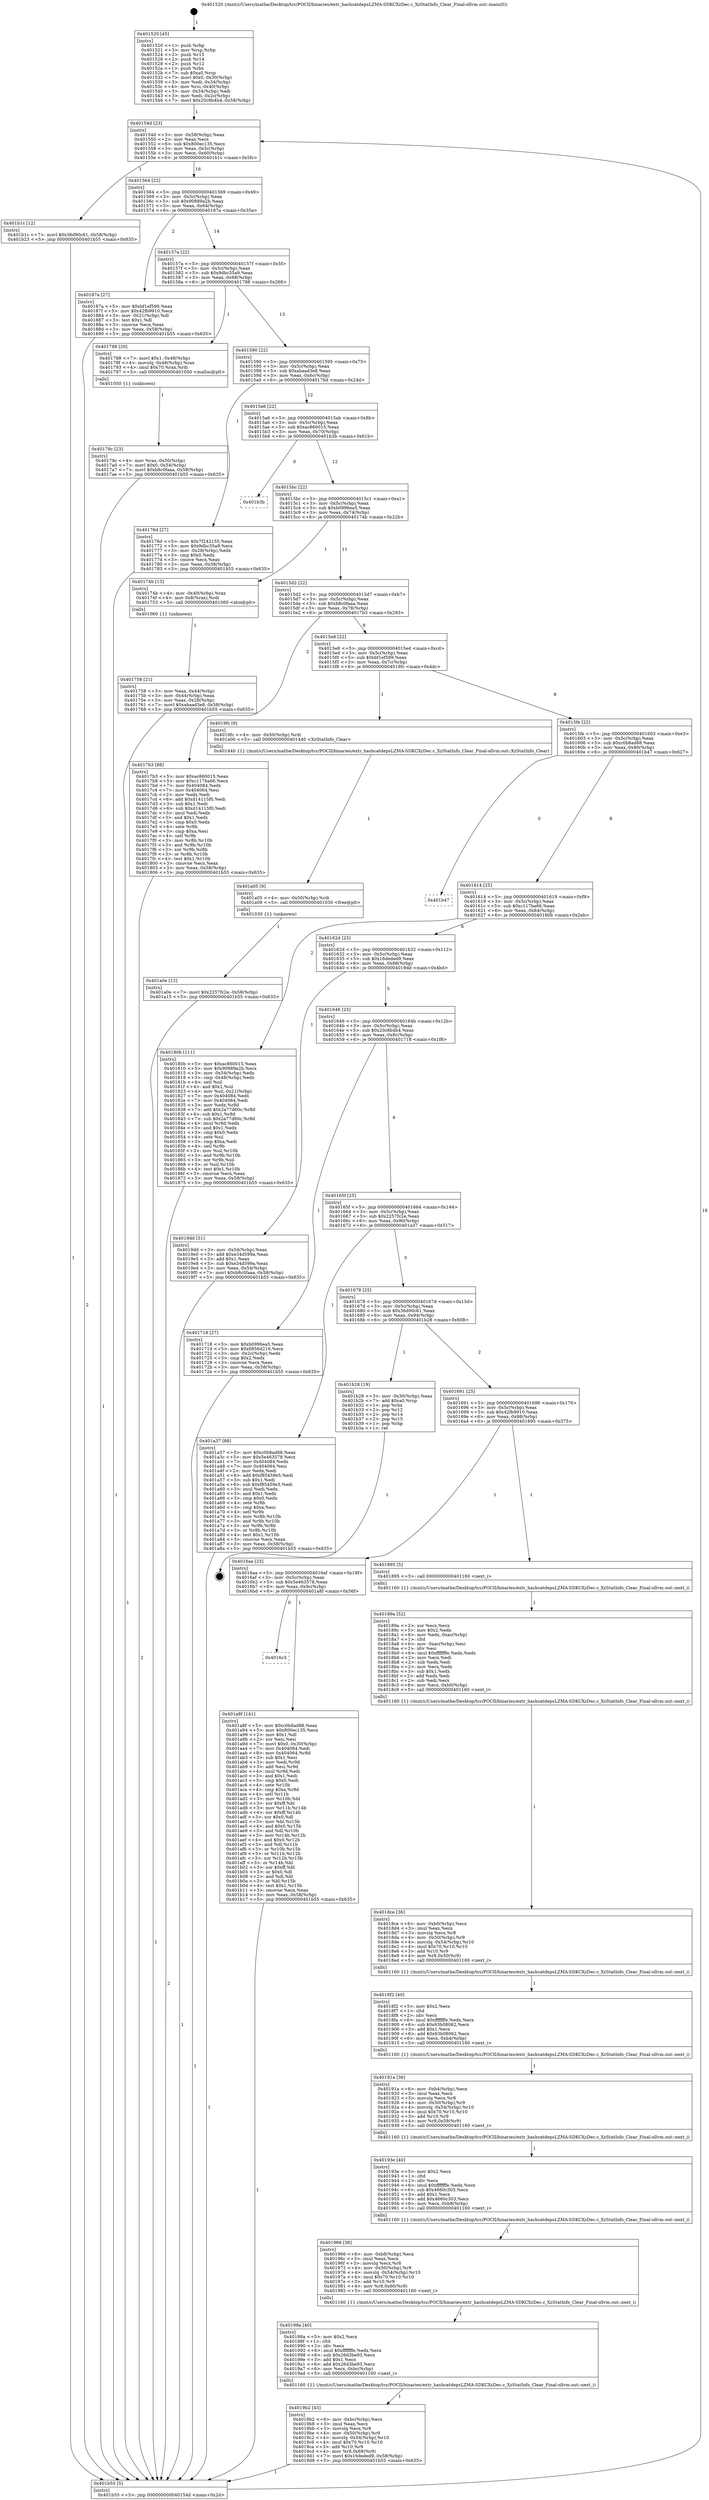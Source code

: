 digraph "0x401520" {
  label = "0x401520 (/mnt/c/Users/mathe/Desktop/tcc/POCII/binaries/extr_hashcatdepsLZMA-SDKCXzDec.c_XzStatInfo_Clear_Final-ollvm.out::main(0))"
  labelloc = "t"
  node[shape=record]

  Entry [label="",width=0.3,height=0.3,shape=circle,fillcolor=black,style=filled]
  "0x40154d" [label="{
     0x40154d [23]\l
     | [instrs]\l
     &nbsp;&nbsp;0x40154d \<+3\>: mov -0x58(%rbp),%eax\l
     &nbsp;&nbsp;0x401550 \<+2\>: mov %eax,%ecx\l
     &nbsp;&nbsp;0x401552 \<+6\>: sub $0x800ec135,%ecx\l
     &nbsp;&nbsp;0x401558 \<+3\>: mov %eax,-0x5c(%rbp)\l
     &nbsp;&nbsp;0x40155b \<+3\>: mov %ecx,-0x60(%rbp)\l
     &nbsp;&nbsp;0x40155e \<+6\>: je 0000000000401b1c \<main+0x5fc\>\l
  }"]
  "0x401b1c" [label="{
     0x401b1c [12]\l
     | [instrs]\l
     &nbsp;&nbsp;0x401b1c \<+7\>: movl $0x36d90c61,-0x58(%rbp)\l
     &nbsp;&nbsp;0x401b23 \<+5\>: jmp 0000000000401b55 \<main+0x635\>\l
  }"]
  "0x401564" [label="{
     0x401564 [22]\l
     | [instrs]\l
     &nbsp;&nbsp;0x401564 \<+5\>: jmp 0000000000401569 \<main+0x49\>\l
     &nbsp;&nbsp;0x401569 \<+3\>: mov -0x5c(%rbp),%eax\l
     &nbsp;&nbsp;0x40156c \<+5\>: sub $0x90889a2b,%eax\l
     &nbsp;&nbsp;0x401571 \<+3\>: mov %eax,-0x64(%rbp)\l
     &nbsp;&nbsp;0x401574 \<+6\>: je 000000000040187a \<main+0x35a\>\l
  }"]
  Exit [label="",width=0.3,height=0.3,shape=circle,fillcolor=black,style=filled,peripheries=2]
  "0x40187a" [label="{
     0x40187a [27]\l
     | [instrs]\l
     &nbsp;&nbsp;0x40187a \<+5\>: mov $0xbf1ef599,%eax\l
     &nbsp;&nbsp;0x40187f \<+5\>: mov $0x42fb9910,%ecx\l
     &nbsp;&nbsp;0x401884 \<+3\>: mov -0x21(%rbp),%dl\l
     &nbsp;&nbsp;0x401887 \<+3\>: test $0x1,%dl\l
     &nbsp;&nbsp;0x40188a \<+3\>: cmovne %ecx,%eax\l
     &nbsp;&nbsp;0x40188d \<+3\>: mov %eax,-0x58(%rbp)\l
     &nbsp;&nbsp;0x401890 \<+5\>: jmp 0000000000401b55 \<main+0x635\>\l
  }"]
  "0x40157a" [label="{
     0x40157a [22]\l
     | [instrs]\l
     &nbsp;&nbsp;0x40157a \<+5\>: jmp 000000000040157f \<main+0x5f\>\l
     &nbsp;&nbsp;0x40157f \<+3\>: mov -0x5c(%rbp),%eax\l
     &nbsp;&nbsp;0x401582 \<+5\>: sub $0x9dbc35a9,%eax\l
     &nbsp;&nbsp;0x401587 \<+3\>: mov %eax,-0x68(%rbp)\l
     &nbsp;&nbsp;0x40158a \<+6\>: je 0000000000401788 \<main+0x268\>\l
  }"]
  "0x4016c3" [label="{
     0x4016c3\l
  }", style=dashed]
  "0x401788" [label="{
     0x401788 [20]\l
     | [instrs]\l
     &nbsp;&nbsp;0x401788 \<+7\>: movl $0x1,-0x48(%rbp)\l
     &nbsp;&nbsp;0x40178f \<+4\>: movslq -0x48(%rbp),%rax\l
     &nbsp;&nbsp;0x401793 \<+4\>: imul $0x70,%rax,%rdi\l
     &nbsp;&nbsp;0x401797 \<+5\>: call 0000000000401050 \<malloc@plt\>\l
     | [calls]\l
     &nbsp;&nbsp;0x401050 \{1\} (unknown)\l
  }"]
  "0x401590" [label="{
     0x401590 [22]\l
     | [instrs]\l
     &nbsp;&nbsp;0x401590 \<+5\>: jmp 0000000000401595 \<main+0x75\>\l
     &nbsp;&nbsp;0x401595 \<+3\>: mov -0x5c(%rbp),%eax\l
     &nbsp;&nbsp;0x401598 \<+5\>: sub $0xabaad3e8,%eax\l
     &nbsp;&nbsp;0x40159d \<+3\>: mov %eax,-0x6c(%rbp)\l
     &nbsp;&nbsp;0x4015a0 \<+6\>: je 000000000040176d \<main+0x24d\>\l
  }"]
  "0x401a8f" [label="{
     0x401a8f [141]\l
     | [instrs]\l
     &nbsp;&nbsp;0x401a8f \<+5\>: mov $0xc0b8ad88,%eax\l
     &nbsp;&nbsp;0x401a94 \<+5\>: mov $0x800ec135,%ecx\l
     &nbsp;&nbsp;0x401a99 \<+2\>: mov $0x1,%dl\l
     &nbsp;&nbsp;0x401a9b \<+2\>: xor %esi,%esi\l
     &nbsp;&nbsp;0x401a9d \<+7\>: movl $0x0,-0x30(%rbp)\l
     &nbsp;&nbsp;0x401aa4 \<+7\>: mov 0x404084,%edi\l
     &nbsp;&nbsp;0x401aab \<+8\>: mov 0x404064,%r8d\l
     &nbsp;&nbsp;0x401ab3 \<+3\>: sub $0x1,%esi\l
     &nbsp;&nbsp;0x401ab6 \<+3\>: mov %edi,%r9d\l
     &nbsp;&nbsp;0x401ab9 \<+3\>: add %esi,%r9d\l
     &nbsp;&nbsp;0x401abc \<+4\>: imul %r9d,%edi\l
     &nbsp;&nbsp;0x401ac0 \<+3\>: and $0x1,%edi\l
     &nbsp;&nbsp;0x401ac3 \<+3\>: cmp $0x0,%edi\l
     &nbsp;&nbsp;0x401ac6 \<+4\>: sete %r10b\l
     &nbsp;&nbsp;0x401aca \<+4\>: cmp $0xa,%r8d\l
     &nbsp;&nbsp;0x401ace \<+4\>: setl %r11b\l
     &nbsp;&nbsp;0x401ad2 \<+3\>: mov %r10b,%bl\l
     &nbsp;&nbsp;0x401ad5 \<+3\>: xor $0xff,%bl\l
     &nbsp;&nbsp;0x401ad8 \<+3\>: mov %r11b,%r14b\l
     &nbsp;&nbsp;0x401adb \<+4\>: xor $0xff,%r14b\l
     &nbsp;&nbsp;0x401adf \<+3\>: xor $0x0,%dl\l
     &nbsp;&nbsp;0x401ae2 \<+3\>: mov %bl,%r15b\l
     &nbsp;&nbsp;0x401ae5 \<+4\>: and $0x0,%r15b\l
     &nbsp;&nbsp;0x401ae9 \<+3\>: and %dl,%r10b\l
     &nbsp;&nbsp;0x401aec \<+3\>: mov %r14b,%r12b\l
     &nbsp;&nbsp;0x401aef \<+4\>: and $0x0,%r12b\l
     &nbsp;&nbsp;0x401af3 \<+3\>: and %dl,%r11b\l
     &nbsp;&nbsp;0x401af6 \<+3\>: or %r10b,%r15b\l
     &nbsp;&nbsp;0x401af9 \<+3\>: or %r11b,%r12b\l
     &nbsp;&nbsp;0x401afc \<+3\>: xor %r12b,%r15b\l
     &nbsp;&nbsp;0x401aff \<+3\>: or %r14b,%bl\l
     &nbsp;&nbsp;0x401b02 \<+3\>: xor $0xff,%bl\l
     &nbsp;&nbsp;0x401b05 \<+3\>: or $0x0,%dl\l
     &nbsp;&nbsp;0x401b08 \<+2\>: and %dl,%bl\l
     &nbsp;&nbsp;0x401b0a \<+3\>: or %bl,%r15b\l
     &nbsp;&nbsp;0x401b0d \<+4\>: test $0x1,%r15b\l
     &nbsp;&nbsp;0x401b11 \<+3\>: cmovne %ecx,%eax\l
     &nbsp;&nbsp;0x401b14 \<+3\>: mov %eax,-0x58(%rbp)\l
     &nbsp;&nbsp;0x401b17 \<+5\>: jmp 0000000000401b55 \<main+0x635\>\l
  }"]
  "0x40176d" [label="{
     0x40176d [27]\l
     | [instrs]\l
     &nbsp;&nbsp;0x40176d \<+5\>: mov $0x7f242155,%eax\l
     &nbsp;&nbsp;0x401772 \<+5\>: mov $0x9dbc35a9,%ecx\l
     &nbsp;&nbsp;0x401777 \<+3\>: mov -0x28(%rbp),%edx\l
     &nbsp;&nbsp;0x40177a \<+3\>: cmp $0x0,%edx\l
     &nbsp;&nbsp;0x40177d \<+3\>: cmove %ecx,%eax\l
     &nbsp;&nbsp;0x401780 \<+3\>: mov %eax,-0x58(%rbp)\l
     &nbsp;&nbsp;0x401783 \<+5\>: jmp 0000000000401b55 \<main+0x635\>\l
  }"]
  "0x4015a6" [label="{
     0x4015a6 [22]\l
     | [instrs]\l
     &nbsp;&nbsp;0x4015a6 \<+5\>: jmp 00000000004015ab \<main+0x8b\>\l
     &nbsp;&nbsp;0x4015ab \<+3\>: mov -0x5c(%rbp),%eax\l
     &nbsp;&nbsp;0x4015ae \<+5\>: sub $0xac860015,%eax\l
     &nbsp;&nbsp;0x4015b3 \<+3\>: mov %eax,-0x70(%rbp)\l
     &nbsp;&nbsp;0x4015b6 \<+6\>: je 0000000000401b3b \<main+0x61b\>\l
  }"]
  "0x401a0e" [label="{
     0x401a0e [12]\l
     | [instrs]\l
     &nbsp;&nbsp;0x401a0e \<+7\>: movl $0x2257fc2e,-0x58(%rbp)\l
     &nbsp;&nbsp;0x401a15 \<+5\>: jmp 0000000000401b55 \<main+0x635\>\l
  }"]
  "0x401b3b" [label="{
     0x401b3b\l
  }", style=dashed]
  "0x4015bc" [label="{
     0x4015bc [22]\l
     | [instrs]\l
     &nbsp;&nbsp;0x4015bc \<+5\>: jmp 00000000004015c1 \<main+0xa1\>\l
     &nbsp;&nbsp;0x4015c1 \<+3\>: mov -0x5c(%rbp),%eax\l
     &nbsp;&nbsp;0x4015c4 \<+5\>: sub $0xb0996ea5,%eax\l
     &nbsp;&nbsp;0x4015c9 \<+3\>: mov %eax,-0x74(%rbp)\l
     &nbsp;&nbsp;0x4015cc \<+6\>: je 000000000040174b \<main+0x22b\>\l
  }"]
  "0x401a05" [label="{
     0x401a05 [9]\l
     | [instrs]\l
     &nbsp;&nbsp;0x401a05 \<+4\>: mov -0x50(%rbp),%rdi\l
     &nbsp;&nbsp;0x401a09 \<+5\>: call 0000000000401030 \<free@plt\>\l
     | [calls]\l
     &nbsp;&nbsp;0x401030 \{1\} (unknown)\l
  }"]
  "0x40174b" [label="{
     0x40174b [13]\l
     | [instrs]\l
     &nbsp;&nbsp;0x40174b \<+4\>: mov -0x40(%rbp),%rax\l
     &nbsp;&nbsp;0x40174f \<+4\>: mov 0x8(%rax),%rdi\l
     &nbsp;&nbsp;0x401753 \<+5\>: call 0000000000401060 \<atoi@plt\>\l
     | [calls]\l
     &nbsp;&nbsp;0x401060 \{1\} (unknown)\l
  }"]
  "0x4015d2" [label="{
     0x4015d2 [22]\l
     | [instrs]\l
     &nbsp;&nbsp;0x4015d2 \<+5\>: jmp 00000000004015d7 \<main+0xb7\>\l
     &nbsp;&nbsp;0x4015d7 \<+3\>: mov -0x5c(%rbp),%eax\l
     &nbsp;&nbsp;0x4015da \<+5\>: sub $0xb8c0faaa,%eax\l
     &nbsp;&nbsp;0x4015df \<+3\>: mov %eax,-0x78(%rbp)\l
     &nbsp;&nbsp;0x4015e2 \<+6\>: je 00000000004017b3 \<main+0x293\>\l
  }"]
  "0x4019b2" [label="{
     0x4019b2 [43]\l
     | [instrs]\l
     &nbsp;&nbsp;0x4019b2 \<+6\>: mov -0xbc(%rbp),%ecx\l
     &nbsp;&nbsp;0x4019b8 \<+3\>: imul %eax,%ecx\l
     &nbsp;&nbsp;0x4019bb \<+3\>: movslq %ecx,%r8\l
     &nbsp;&nbsp;0x4019be \<+4\>: mov -0x50(%rbp),%r9\l
     &nbsp;&nbsp;0x4019c2 \<+4\>: movslq -0x54(%rbp),%r10\l
     &nbsp;&nbsp;0x4019c6 \<+4\>: imul $0x70,%r10,%r10\l
     &nbsp;&nbsp;0x4019ca \<+3\>: add %r10,%r9\l
     &nbsp;&nbsp;0x4019cd \<+4\>: mov %r8,0x68(%r9)\l
     &nbsp;&nbsp;0x4019d1 \<+7\>: movl $0x16deded9,-0x58(%rbp)\l
     &nbsp;&nbsp;0x4019d8 \<+5\>: jmp 0000000000401b55 \<main+0x635\>\l
  }"]
  "0x4017b3" [label="{
     0x4017b3 [88]\l
     | [instrs]\l
     &nbsp;&nbsp;0x4017b3 \<+5\>: mov $0xac860015,%eax\l
     &nbsp;&nbsp;0x4017b8 \<+5\>: mov $0xc117ba66,%ecx\l
     &nbsp;&nbsp;0x4017bd \<+7\>: mov 0x404084,%edx\l
     &nbsp;&nbsp;0x4017c4 \<+7\>: mov 0x404064,%esi\l
     &nbsp;&nbsp;0x4017cb \<+2\>: mov %edx,%edi\l
     &nbsp;&nbsp;0x4017cd \<+6\>: add $0xd14115f0,%edi\l
     &nbsp;&nbsp;0x4017d3 \<+3\>: sub $0x1,%edi\l
     &nbsp;&nbsp;0x4017d6 \<+6\>: sub $0xd14115f0,%edi\l
     &nbsp;&nbsp;0x4017dc \<+3\>: imul %edi,%edx\l
     &nbsp;&nbsp;0x4017df \<+3\>: and $0x1,%edx\l
     &nbsp;&nbsp;0x4017e2 \<+3\>: cmp $0x0,%edx\l
     &nbsp;&nbsp;0x4017e5 \<+4\>: sete %r8b\l
     &nbsp;&nbsp;0x4017e9 \<+3\>: cmp $0xa,%esi\l
     &nbsp;&nbsp;0x4017ec \<+4\>: setl %r9b\l
     &nbsp;&nbsp;0x4017f0 \<+3\>: mov %r8b,%r10b\l
     &nbsp;&nbsp;0x4017f3 \<+3\>: and %r9b,%r10b\l
     &nbsp;&nbsp;0x4017f6 \<+3\>: xor %r9b,%r8b\l
     &nbsp;&nbsp;0x4017f9 \<+3\>: or %r8b,%r10b\l
     &nbsp;&nbsp;0x4017fc \<+4\>: test $0x1,%r10b\l
     &nbsp;&nbsp;0x401800 \<+3\>: cmovne %ecx,%eax\l
     &nbsp;&nbsp;0x401803 \<+3\>: mov %eax,-0x58(%rbp)\l
     &nbsp;&nbsp;0x401806 \<+5\>: jmp 0000000000401b55 \<main+0x635\>\l
  }"]
  "0x4015e8" [label="{
     0x4015e8 [22]\l
     | [instrs]\l
     &nbsp;&nbsp;0x4015e8 \<+5\>: jmp 00000000004015ed \<main+0xcd\>\l
     &nbsp;&nbsp;0x4015ed \<+3\>: mov -0x5c(%rbp),%eax\l
     &nbsp;&nbsp;0x4015f0 \<+5\>: sub $0xbf1ef599,%eax\l
     &nbsp;&nbsp;0x4015f5 \<+3\>: mov %eax,-0x7c(%rbp)\l
     &nbsp;&nbsp;0x4015f8 \<+6\>: je 00000000004019fc \<main+0x4dc\>\l
  }"]
  "0x40198a" [label="{
     0x40198a [40]\l
     | [instrs]\l
     &nbsp;&nbsp;0x40198a \<+5\>: mov $0x2,%ecx\l
     &nbsp;&nbsp;0x40198f \<+1\>: cltd\l
     &nbsp;&nbsp;0x401990 \<+2\>: idiv %ecx\l
     &nbsp;&nbsp;0x401992 \<+6\>: imul $0xfffffffe,%edx,%ecx\l
     &nbsp;&nbsp;0x401998 \<+6\>: sub $0x26d3be93,%ecx\l
     &nbsp;&nbsp;0x40199e \<+3\>: add $0x1,%ecx\l
     &nbsp;&nbsp;0x4019a1 \<+6\>: add $0x26d3be93,%ecx\l
     &nbsp;&nbsp;0x4019a7 \<+6\>: mov %ecx,-0xbc(%rbp)\l
     &nbsp;&nbsp;0x4019ad \<+5\>: call 0000000000401160 \<next_i\>\l
     | [calls]\l
     &nbsp;&nbsp;0x401160 \{1\} (/mnt/c/Users/mathe/Desktop/tcc/POCII/binaries/extr_hashcatdepsLZMA-SDKCXzDec.c_XzStatInfo_Clear_Final-ollvm.out::next_i)\l
  }"]
  "0x4019fc" [label="{
     0x4019fc [9]\l
     | [instrs]\l
     &nbsp;&nbsp;0x4019fc \<+4\>: mov -0x50(%rbp),%rdi\l
     &nbsp;&nbsp;0x401a00 \<+5\>: call 0000000000401440 \<XzStatInfo_Clear\>\l
     | [calls]\l
     &nbsp;&nbsp;0x401440 \{1\} (/mnt/c/Users/mathe/Desktop/tcc/POCII/binaries/extr_hashcatdepsLZMA-SDKCXzDec.c_XzStatInfo_Clear_Final-ollvm.out::XzStatInfo_Clear)\l
  }"]
  "0x4015fe" [label="{
     0x4015fe [22]\l
     | [instrs]\l
     &nbsp;&nbsp;0x4015fe \<+5\>: jmp 0000000000401603 \<main+0xe3\>\l
     &nbsp;&nbsp;0x401603 \<+3\>: mov -0x5c(%rbp),%eax\l
     &nbsp;&nbsp;0x401606 \<+5\>: sub $0xc0b8ad88,%eax\l
     &nbsp;&nbsp;0x40160b \<+3\>: mov %eax,-0x80(%rbp)\l
     &nbsp;&nbsp;0x40160e \<+6\>: je 0000000000401b47 \<main+0x627\>\l
  }"]
  "0x401966" [label="{
     0x401966 [36]\l
     | [instrs]\l
     &nbsp;&nbsp;0x401966 \<+6\>: mov -0xb8(%rbp),%ecx\l
     &nbsp;&nbsp;0x40196c \<+3\>: imul %eax,%ecx\l
     &nbsp;&nbsp;0x40196f \<+3\>: movslq %ecx,%r8\l
     &nbsp;&nbsp;0x401972 \<+4\>: mov -0x50(%rbp),%r9\l
     &nbsp;&nbsp;0x401976 \<+4\>: movslq -0x54(%rbp),%r10\l
     &nbsp;&nbsp;0x40197a \<+4\>: imul $0x70,%r10,%r10\l
     &nbsp;&nbsp;0x40197e \<+3\>: add %r10,%r9\l
     &nbsp;&nbsp;0x401981 \<+4\>: mov %r8,0x60(%r9)\l
     &nbsp;&nbsp;0x401985 \<+5\>: call 0000000000401160 \<next_i\>\l
     | [calls]\l
     &nbsp;&nbsp;0x401160 \{1\} (/mnt/c/Users/mathe/Desktop/tcc/POCII/binaries/extr_hashcatdepsLZMA-SDKCXzDec.c_XzStatInfo_Clear_Final-ollvm.out::next_i)\l
  }"]
  "0x401b47" [label="{
     0x401b47\l
  }", style=dashed]
  "0x401614" [label="{
     0x401614 [25]\l
     | [instrs]\l
     &nbsp;&nbsp;0x401614 \<+5\>: jmp 0000000000401619 \<main+0xf9\>\l
     &nbsp;&nbsp;0x401619 \<+3\>: mov -0x5c(%rbp),%eax\l
     &nbsp;&nbsp;0x40161c \<+5\>: sub $0xc117ba66,%eax\l
     &nbsp;&nbsp;0x401621 \<+6\>: mov %eax,-0x84(%rbp)\l
     &nbsp;&nbsp;0x401627 \<+6\>: je 000000000040180b \<main+0x2eb\>\l
  }"]
  "0x40193e" [label="{
     0x40193e [40]\l
     | [instrs]\l
     &nbsp;&nbsp;0x40193e \<+5\>: mov $0x2,%ecx\l
     &nbsp;&nbsp;0x401943 \<+1\>: cltd\l
     &nbsp;&nbsp;0x401944 \<+2\>: idiv %ecx\l
     &nbsp;&nbsp;0x401946 \<+6\>: imul $0xfffffffe,%edx,%ecx\l
     &nbsp;&nbsp;0x40194c \<+6\>: sub $0x4660c303,%ecx\l
     &nbsp;&nbsp;0x401952 \<+3\>: add $0x1,%ecx\l
     &nbsp;&nbsp;0x401955 \<+6\>: add $0x4660c303,%ecx\l
     &nbsp;&nbsp;0x40195b \<+6\>: mov %ecx,-0xb8(%rbp)\l
     &nbsp;&nbsp;0x401961 \<+5\>: call 0000000000401160 \<next_i\>\l
     | [calls]\l
     &nbsp;&nbsp;0x401160 \{1\} (/mnt/c/Users/mathe/Desktop/tcc/POCII/binaries/extr_hashcatdepsLZMA-SDKCXzDec.c_XzStatInfo_Clear_Final-ollvm.out::next_i)\l
  }"]
  "0x40180b" [label="{
     0x40180b [111]\l
     | [instrs]\l
     &nbsp;&nbsp;0x40180b \<+5\>: mov $0xac860015,%eax\l
     &nbsp;&nbsp;0x401810 \<+5\>: mov $0x90889a2b,%ecx\l
     &nbsp;&nbsp;0x401815 \<+3\>: mov -0x54(%rbp),%edx\l
     &nbsp;&nbsp;0x401818 \<+3\>: cmp -0x48(%rbp),%edx\l
     &nbsp;&nbsp;0x40181b \<+4\>: setl %sil\l
     &nbsp;&nbsp;0x40181f \<+4\>: and $0x1,%sil\l
     &nbsp;&nbsp;0x401823 \<+4\>: mov %sil,-0x21(%rbp)\l
     &nbsp;&nbsp;0x401827 \<+7\>: mov 0x404084,%edx\l
     &nbsp;&nbsp;0x40182e \<+7\>: mov 0x404064,%edi\l
     &nbsp;&nbsp;0x401835 \<+3\>: mov %edx,%r8d\l
     &nbsp;&nbsp;0x401838 \<+7\>: add $0x2a77d60c,%r8d\l
     &nbsp;&nbsp;0x40183f \<+4\>: sub $0x1,%r8d\l
     &nbsp;&nbsp;0x401843 \<+7\>: sub $0x2a77d60c,%r8d\l
     &nbsp;&nbsp;0x40184a \<+4\>: imul %r8d,%edx\l
     &nbsp;&nbsp;0x40184e \<+3\>: and $0x1,%edx\l
     &nbsp;&nbsp;0x401851 \<+3\>: cmp $0x0,%edx\l
     &nbsp;&nbsp;0x401854 \<+4\>: sete %sil\l
     &nbsp;&nbsp;0x401858 \<+3\>: cmp $0xa,%edi\l
     &nbsp;&nbsp;0x40185b \<+4\>: setl %r9b\l
     &nbsp;&nbsp;0x40185f \<+3\>: mov %sil,%r10b\l
     &nbsp;&nbsp;0x401862 \<+3\>: and %r9b,%r10b\l
     &nbsp;&nbsp;0x401865 \<+3\>: xor %r9b,%sil\l
     &nbsp;&nbsp;0x401868 \<+3\>: or %sil,%r10b\l
     &nbsp;&nbsp;0x40186b \<+4\>: test $0x1,%r10b\l
     &nbsp;&nbsp;0x40186f \<+3\>: cmovne %ecx,%eax\l
     &nbsp;&nbsp;0x401872 \<+3\>: mov %eax,-0x58(%rbp)\l
     &nbsp;&nbsp;0x401875 \<+5\>: jmp 0000000000401b55 \<main+0x635\>\l
  }"]
  "0x40162d" [label="{
     0x40162d [25]\l
     | [instrs]\l
     &nbsp;&nbsp;0x40162d \<+5\>: jmp 0000000000401632 \<main+0x112\>\l
     &nbsp;&nbsp;0x401632 \<+3\>: mov -0x5c(%rbp),%eax\l
     &nbsp;&nbsp;0x401635 \<+5\>: sub $0x16deded9,%eax\l
     &nbsp;&nbsp;0x40163a \<+6\>: mov %eax,-0x88(%rbp)\l
     &nbsp;&nbsp;0x401640 \<+6\>: je 00000000004019dd \<main+0x4bd\>\l
  }"]
  "0x40191a" [label="{
     0x40191a [36]\l
     | [instrs]\l
     &nbsp;&nbsp;0x40191a \<+6\>: mov -0xb4(%rbp),%ecx\l
     &nbsp;&nbsp;0x401920 \<+3\>: imul %eax,%ecx\l
     &nbsp;&nbsp;0x401923 \<+3\>: movslq %ecx,%r8\l
     &nbsp;&nbsp;0x401926 \<+4\>: mov -0x50(%rbp),%r9\l
     &nbsp;&nbsp;0x40192a \<+4\>: movslq -0x54(%rbp),%r10\l
     &nbsp;&nbsp;0x40192e \<+4\>: imul $0x70,%r10,%r10\l
     &nbsp;&nbsp;0x401932 \<+3\>: add %r10,%r9\l
     &nbsp;&nbsp;0x401935 \<+4\>: mov %r8,0x58(%r9)\l
     &nbsp;&nbsp;0x401939 \<+5\>: call 0000000000401160 \<next_i\>\l
     | [calls]\l
     &nbsp;&nbsp;0x401160 \{1\} (/mnt/c/Users/mathe/Desktop/tcc/POCII/binaries/extr_hashcatdepsLZMA-SDKCXzDec.c_XzStatInfo_Clear_Final-ollvm.out::next_i)\l
  }"]
  "0x4019dd" [label="{
     0x4019dd [31]\l
     | [instrs]\l
     &nbsp;&nbsp;0x4019dd \<+3\>: mov -0x54(%rbp),%eax\l
     &nbsp;&nbsp;0x4019e0 \<+5\>: add $0xe34d599a,%eax\l
     &nbsp;&nbsp;0x4019e5 \<+3\>: add $0x1,%eax\l
     &nbsp;&nbsp;0x4019e8 \<+5\>: sub $0xe34d599a,%eax\l
     &nbsp;&nbsp;0x4019ed \<+3\>: mov %eax,-0x54(%rbp)\l
     &nbsp;&nbsp;0x4019f0 \<+7\>: movl $0xb8c0faaa,-0x58(%rbp)\l
     &nbsp;&nbsp;0x4019f7 \<+5\>: jmp 0000000000401b55 \<main+0x635\>\l
  }"]
  "0x401646" [label="{
     0x401646 [25]\l
     | [instrs]\l
     &nbsp;&nbsp;0x401646 \<+5\>: jmp 000000000040164b \<main+0x12b\>\l
     &nbsp;&nbsp;0x40164b \<+3\>: mov -0x5c(%rbp),%eax\l
     &nbsp;&nbsp;0x40164e \<+5\>: sub $0x20c8b4b4,%eax\l
     &nbsp;&nbsp;0x401653 \<+6\>: mov %eax,-0x8c(%rbp)\l
     &nbsp;&nbsp;0x401659 \<+6\>: je 0000000000401718 \<main+0x1f8\>\l
  }"]
  "0x4018f2" [label="{
     0x4018f2 [40]\l
     | [instrs]\l
     &nbsp;&nbsp;0x4018f2 \<+5\>: mov $0x2,%ecx\l
     &nbsp;&nbsp;0x4018f7 \<+1\>: cltd\l
     &nbsp;&nbsp;0x4018f8 \<+2\>: idiv %ecx\l
     &nbsp;&nbsp;0x4018fa \<+6\>: imul $0xfffffffe,%edx,%ecx\l
     &nbsp;&nbsp;0x401900 \<+6\>: sub $0x63b08062,%ecx\l
     &nbsp;&nbsp;0x401906 \<+3\>: add $0x1,%ecx\l
     &nbsp;&nbsp;0x401909 \<+6\>: add $0x63b08062,%ecx\l
     &nbsp;&nbsp;0x40190f \<+6\>: mov %ecx,-0xb4(%rbp)\l
     &nbsp;&nbsp;0x401915 \<+5\>: call 0000000000401160 \<next_i\>\l
     | [calls]\l
     &nbsp;&nbsp;0x401160 \{1\} (/mnt/c/Users/mathe/Desktop/tcc/POCII/binaries/extr_hashcatdepsLZMA-SDKCXzDec.c_XzStatInfo_Clear_Final-ollvm.out::next_i)\l
  }"]
  "0x401718" [label="{
     0x401718 [27]\l
     | [instrs]\l
     &nbsp;&nbsp;0x401718 \<+5\>: mov $0xb0996ea5,%eax\l
     &nbsp;&nbsp;0x40171d \<+5\>: mov $0x6856d216,%ecx\l
     &nbsp;&nbsp;0x401722 \<+3\>: mov -0x2c(%rbp),%edx\l
     &nbsp;&nbsp;0x401725 \<+3\>: cmp $0x2,%edx\l
     &nbsp;&nbsp;0x401728 \<+3\>: cmovne %ecx,%eax\l
     &nbsp;&nbsp;0x40172b \<+3\>: mov %eax,-0x58(%rbp)\l
     &nbsp;&nbsp;0x40172e \<+5\>: jmp 0000000000401b55 \<main+0x635\>\l
  }"]
  "0x40165f" [label="{
     0x40165f [25]\l
     | [instrs]\l
     &nbsp;&nbsp;0x40165f \<+5\>: jmp 0000000000401664 \<main+0x144\>\l
     &nbsp;&nbsp;0x401664 \<+3\>: mov -0x5c(%rbp),%eax\l
     &nbsp;&nbsp;0x401667 \<+5\>: sub $0x2257fc2e,%eax\l
     &nbsp;&nbsp;0x40166c \<+6\>: mov %eax,-0x90(%rbp)\l
     &nbsp;&nbsp;0x401672 \<+6\>: je 0000000000401a37 \<main+0x517\>\l
  }"]
  "0x401b55" [label="{
     0x401b55 [5]\l
     | [instrs]\l
     &nbsp;&nbsp;0x401b55 \<+5\>: jmp 000000000040154d \<main+0x2d\>\l
  }"]
  "0x401520" [label="{
     0x401520 [45]\l
     | [instrs]\l
     &nbsp;&nbsp;0x401520 \<+1\>: push %rbp\l
     &nbsp;&nbsp;0x401521 \<+3\>: mov %rsp,%rbp\l
     &nbsp;&nbsp;0x401524 \<+2\>: push %r15\l
     &nbsp;&nbsp;0x401526 \<+2\>: push %r14\l
     &nbsp;&nbsp;0x401528 \<+2\>: push %r12\l
     &nbsp;&nbsp;0x40152a \<+1\>: push %rbx\l
     &nbsp;&nbsp;0x40152b \<+7\>: sub $0xa0,%rsp\l
     &nbsp;&nbsp;0x401532 \<+7\>: movl $0x0,-0x30(%rbp)\l
     &nbsp;&nbsp;0x401539 \<+3\>: mov %edi,-0x34(%rbp)\l
     &nbsp;&nbsp;0x40153c \<+4\>: mov %rsi,-0x40(%rbp)\l
     &nbsp;&nbsp;0x401540 \<+3\>: mov -0x34(%rbp),%edi\l
     &nbsp;&nbsp;0x401543 \<+3\>: mov %edi,-0x2c(%rbp)\l
     &nbsp;&nbsp;0x401546 \<+7\>: movl $0x20c8b4b4,-0x58(%rbp)\l
  }"]
  "0x401758" [label="{
     0x401758 [21]\l
     | [instrs]\l
     &nbsp;&nbsp;0x401758 \<+3\>: mov %eax,-0x44(%rbp)\l
     &nbsp;&nbsp;0x40175b \<+3\>: mov -0x44(%rbp),%eax\l
     &nbsp;&nbsp;0x40175e \<+3\>: mov %eax,-0x28(%rbp)\l
     &nbsp;&nbsp;0x401761 \<+7\>: movl $0xabaad3e8,-0x58(%rbp)\l
     &nbsp;&nbsp;0x401768 \<+5\>: jmp 0000000000401b55 \<main+0x635\>\l
  }"]
  "0x40179c" [label="{
     0x40179c [23]\l
     | [instrs]\l
     &nbsp;&nbsp;0x40179c \<+4\>: mov %rax,-0x50(%rbp)\l
     &nbsp;&nbsp;0x4017a0 \<+7\>: movl $0x0,-0x54(%rbp)\l
     &nbsp;&nbsp;0x4017a7 \<+7\>: movl $0xb8c0faaa,-0x58(%rbp)\l
     &nbsp;&nbsp;0x4017ae \<+5\>: jmp 0000000000401b55 \<main+0x635\>\l
  }"]
  "0x4018ce" [label="{
     0x4018ce [36]\l
     | [instrs]\l
     &nbsp;&nbsp;0x4018ce \<+6\>: mov -0xb0(%rbp),%ecx\l
     &nbsp;&nbsp;0x4018d4 \<+3\>: imul %eax,%ecx\l
     &nbsp;&nbsp;0x4018d7 \<+3\>: movslq %ecx,%r8\l
     &nbsp;&nbsp;0x4018da \<+4\>: mov -0x50(%rbp),%r9\l
     &nbsp;&nbsp;0x4018de \<+4\>: movslq -0x54(%rbp),%r10\l
     &nbsp;&nbsp;0x4018e2 \<+4\>: imul $0x70,%r10,%r10\l
     &nbsp;&nbsp;0x4018e6 \<+3\>: add %r10,%r9\l
     &nbsp;&nbsp;0x4018e9 \<+4\>: mov %r8,0x50(%r9)\l
     &nbsp;&nbsp;0x4018ed \<+5\>: call 0000000000401160 \<next_i\>\l
     | [calls]\l
     &nbsp;&nbsp;0x401160 \{1\} (/mnt/c/Users/mathe/Desktop/tcc/POCII/binaries/extr_hashcatdepsLZMA-SDKCXzDec.c_XzStatInfo_Clear_Final-ollvm.out::next_i)\l
  }"]
  "0x401a37" [label="{
     0x401a37 [88]\l
     | [instrs]\l
     &nbsp;&nbsp;0x401a37 \<+5\>: mov $0xc0b8ad88,%eax\l
     &nbsp;&nbsp;0x401a3c \<+5\>: mov $0x5e463578,%ecx\l
     &nbsp;&nbsp;0x401a41 \<+7\>: mov 0x404084,%edx\l
     &nbsp;&nbsp;0x401a48 \<+7\>: mov 0x404064,%esi\l
     &nbsp;&nbsp;0x401a4f \<+2\>: mov %edx,%edi\l
     &nbsp;&nbsp;0x401a51 \<+6\>: add $0xf85459e5,%edi\l
     &nbsp;&nbsp;0x401a57 \<+3\>: sub $0x1,%edi\l
     &nbsp;&nbsp;0x401a5a \<+6\>: sub $0xf85459e5,%edi\l
     &nbsp;&nbsp;0x401a60 \<+3\>: imul %edi,%edx\l
     &nbsp;&nbsp;0x401a63 \<+3\>: and $0x1,%edx\l
     &nbsp;&nbsp;0x401a66 \<+3\>: cmp $0x0,%edx\l
     &nbsp;&nbsp;0x401a69 \<+4\>: sete %r8b\l
     &nbsp;&nbsp;0x401a6d \<+3\>: cmp $0xa,%esi\l
     &nbsp;&nbsp;0x401a70 \<+4\>: setl %r9b\l
     &nbsp;&nbsp;0x401a74 \<+3\>: mov %r8b,%r10b\l
     &nbsp;&nbsp;0x401a77 \<+3\>: and %r9b,%r10b\l
     &nbsp;&nbsp;0x401a7a \<+3\>: xor %r9b,%r8b\l
     &nbsp;&nbsp;0x401a7d \<+3\>: or %r8b,%r10b\l
     &nbsp;&nbsp;0x401a80 \<+4\>: test $0x1,%r10b\l
     &nbsp;&nbsp;0x401a84 \<+3\>: cmovne %ecx,%eax\l
     &nbsp;&nbsp;0x401a87 \<+3\>: mov %eax,-0x58(%rbp)\l
     &nbsp;&nbsp;0x401a8a \<+5\>: jmp 0000000000401b55 \<main+0x635\>\l
  }"]
  "0x401678" [label="{
     0x401678 [25]\l
     | [instrs]\l
     &nbsp;&nbsp;0x401678 \<+5\>: jmp 000000000040167d \<main+0x15d\>\l
     &nbsp;&nbsp;0x40167d \<+3\>: mov -0x5c(%rbp),%eax\l
     &nbsp;&nbsp;0x401680 \<+5\>: sub $0x36d90c61,%eax\l
     &nbsp;&nbsp;0x401685 \<+6\>: mov %eax,-0x94(%rbp)\l
     &nbsp;&nbsp;0x40168b \<+6\>: je 0000000000401b28 \<main+0x608\>\l
  }"]
  "0x40189a" [label="{
     0x40189a [52]\l
     | [instrs]\l
     &nbsp;&nbsp;0x40189a \<+2\>: xor %ecx,%ecx\l
     &nbsp;&nbsp;0x40189c \<+5\>: mov $0x2,%edx\l
     &nbsp;&nbsp;0x4018a1 \<+6\>: mov %edx,-0xac(%rbp)\l
     &nbsp;&nbsp;0x4018a7 \<+1\>: cltd\l
     &nbsp;&nbsp;0x4018a8 \<+6\>: mov -0xac(%rbp),%esi\l
     &nbsp;&nbsp;0x4018ae \<+2\>: idiv %esi\l
     &nbsp;&nbsp;0x4018b0 \<+6\>: imul $0xfffffffe,%edx,%edx\l
     &nbsp;&nbsp;0x4018b6 \<+2\>: mov %ecx,%edi\l
     &nbsp;&nbsp;0x4018b8 \<+2\>: sub %edx,%edi\l
     &nbsp;&nbsp;0x4018ba \<+2\>: mov %ecx,%edx\l
     &nbsp;&nbsp;0x4018bc \<+3\>: sub $0x1,%edx\l
     &nbsp;&nbsp;0x4018bf \<+2\>: add %edx,%edi\l
     &nbsp;&nbsp;0x4018c1 \<+2\>: sub %edi,%ecx\l
     &nbsp;&nbsp;0x4018c3 \<+6\>: mov %ecx,-0xb0(%rbp)\l
     &nbsp;&nbsp;0x4018c9 \<+5\>: call 0000000000401160 \<next_i\>\l
     | [calls]\l
     &nbsp;&nbsp;0x401160 \{1\} (/mnt/c/Users/mathe/Desktop/tcc/POCII/binaries/extr_hashcatdepsLZMA-SDKCXzDec.c_XzStatInfo_Clear_Final-ollvm.out::next_i)\l
  }"]
  "0x401b28" [label="{
     0x401b28 [19]\l
     | [instrs]\l
     &nbsp;&nbsp;0x401b28 \<+3\>: mov -0x30(%rbp),%eax\l
     &nbsp;&nbsp;0x401b2b \<+7\>: add $0xa0,%rsp\l
     &nbsp;&nbsp;0x401b32 \<+1\>: pop %rbx\l
     &nbsp;&nbsp;0x401b33 \<+2\>: pop %r12\l
     &nbsp;&nbsp;0x401b35 \<+2\>: pop %r14\l
     &nbsp;&nbsp;0x401b37 \<+2\>: pop %r15\l
     &nbsp;&nbsp;0x401b39 \<+1\>: pop %rbp\l
     &nbsp;&nbsp;0x401b3a \<+1\>: ret\l
  }"]
  "0x401691" [label="{
     0x401691 [25]\l
     | [instrs]\l
     &nbsp;&nbsp;0x401691 \<+5\>: jmp 0000000000401696 \<main+0x176\>\l
     &nbsp;&nbsp;0x401696 \<+3\>: mov -0x5c(%rbp),%eax\l
     &nbsp;&nbsp;0x401699 \<+5\>: sub $0x42fb9910,%eax\l
     &nbsp;&nbsp;0x40169e \<+6\>: mov %eax,-0x98(%rbp)\l
     &nbsp;&nbsp;0x4016a4 \<+6\>: je 0000000000401895 \<main+0x375\>\l
  }"]
  "0x4016aa" [label="{
     0x4016aa [25]\l
     | [instrs]\l
     &nbsp;&nbsp;0x4016aa \<+5\>: jmp 00000000004016af \<main+0x18f\>\l
     &nbsp;&nbsp;0x4016af \<+3\>: mov -0x5c(%rbp),%eax\l
     &nbsp;&nbsp;0x4016b2 \<+5\>: sub $0x5e463578,%eax\l
     &nbsp;&nbsp;0x4016b7 \<+6\>: mov %eax,-0x9c(%rbp)\l
     &nbsp;&nbsp;0x4016bd \<+6\>: je 0000000000401a8f \<main+0x56f\>\l
  }"]
  "0x401895" [label="{
     0x401895 [5]\l
     | [instrs]\l
     &nbsp;&nbsp;0x401895 \<+5\>: call 0000000000401160 \<next_i\>\l
     | [calls]\l
     &nbsp;&nbsp;0x401160 \{1\} (/mnt/c/Users/mathe/Desktop/tcc/POCII/binaries/extr_hashcatdepsLZMA-SDKCXzDec.c_XzStatInfo_Clear_Final-ollvm.out::next_i)\l
  }"]
  Entry -> "0x401520" [label=" 1"]
  "0x40154d" -> "0x401b1c" [label=" 1"]
  "0x40154d" -> "0x401564" [label=" 16"]
  "0x401b28" -> Exit [label=" 1"]
  "0x401564" -> "0x40187a" [label=" 2"]
  "0x401564" -> "0x40157a" [label=" 14"]
  "0x401b1c" -> "0x401b55" [label=" 1"]
  "0x40157a" -> "0x401788" [label=" 1"]
  "0x40157a" -> "0x401590" [label=" 13"]
  "0x401a8f" -> "0x401b55" [label=" 1"]
  "0x401590" -> "0x40176d" [label=" 1"]
  "0x401590" -> "0x4015a6" [label=" 12"]
  "0x4016aa" -> "0x4016c3" [label=" 0"]
  "0x4015a6" -> "0x401b3b" [label=" 0"]
  "0x4015a6" -> "0x4015bc" [label=" 12"]
  "0x4016aa" -> "0x401a8f" [label=" 1"]
  "0x4015bc" -> "0x40174b" [label=" 1"]
  "0x4015bc" -> "0x4015d2" [label=" 11"]
  "0x401a37" -> "0x401b55" [label=" 1"]
  "0x4015d2" -> "0x4017b3" [label=" 2"]
  "0x4015d2" -> "0x4015e8" [label=" 9"]
  "0x401a0e" -> "0x401b55" [label=" 1"]
  "0x4015e8" -> "0x4019fc" [label=" 1"]
  "0x4015e8" -> "0x4015fe" [label=" 8"]
  "0x401a05" -> "0x401a0e" [label=" 1"]
  "0x4015fe" -> "0x401b47" [label=" 0"]
  "0x4015fe" -> "0x401614" [label=" 8"]
  "0x4019fc" -> "0x401a05" [label=" 1"]
  "0x401614" -> "0x40180b" [label=" 2"]
  "0x401614" -> "0x40162d" [label=" 6"]
  "0x4019dd" -> "0x401b55" [label=" 1"]
  "0x40162d" -> "0x4019dd" [label=" 1"]
  "0x40162d" -> "0x401646" [label=" 5"]
  "0x4019b2" -> "0x401b55" [label=" 1"]
  "0x401646" -> "0x401718" [label=" 1"]
  "0x401646" -> "0x40165f" [label=" 4"]
  "0x401718" -> "0x401b55" [label=" 1"]
  "0x401520" -> "0x40154d" [label=" 1"]
  "0x401b55" -> "0x40154d" [label=" 16"]
  "0x40174b" -> "0x401758" [label=" 1"]
  "0x401758" -> "0x401b55" [label=" 1"]
  "0x40176d" -> "0x401b55" [label=" 1"]
  "0x401788" -> "0x40179c" [label=" 1"]
  "0x40179c" -> "0x401b55" [label=" 1"]
  "0x4017b3" -> "0x401b55" [label=" 2"]
  "0x40180b" -> "0x401b55" [label=" 2"]
  "0x40187a" -> "0x401b55" [label=" 2"]
  "0x40198a" -> "0x4019b2" [label=" 1"]
  "0x40165f" -> "0x401a37" [label=" 1"]
  "0x40165f" -> "0x401678" [label=" 3"]
  "0x401966" -> "0x40198a" [label=" 1"]
  "0x401678" -> "0x401b28" [label=" 1"]
  "0x401678" -> "0x401691" [label=" 2"]
  "0x40193e" -> "0x401966" [label=" 1"]
  "0x401691" -> "0x401895" [label=" 1"]
  "0x401691" -> "0x4016aa" [label=" 1"]
  "0x401895" -> "0x40189a" [label=" 1"]
  "0x40189a" -> "0x4018ce" [label=" 1"]
  "0x4018ce" -> "0x4018f2" [label=" 1"]
  "0x4018f2" -> "0x40191a" [label=" 1"]
  "0x40191a" -> "0x40193e" [label=" 1"]
}
